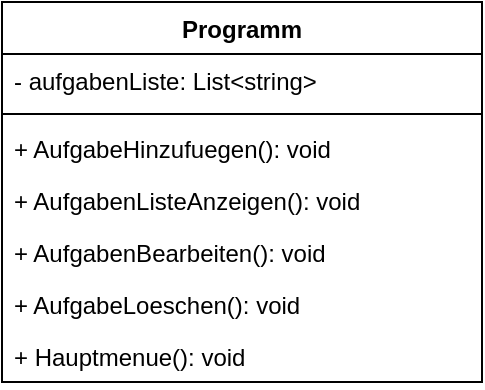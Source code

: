 <mxfile version="19.0.1" type="device"><diagram id="qsRuVRFiMrMJOo0dsZWQ" name="Seite-1"><mxGraphModel dx="591" dy="366" grid="1" gridSize="10" guides="1" tooltips="1" connect="1" arrows="1" fold="1" page="1" pageScale="1" pageWidth="827" pageHeight="1169" math="0" shadow="0"><root><mxCell id="0"/><mxCell id="1" parent="0"/><mxCell id="eOudmTWTu2ECvl-QLL2t-1" value="Programm" style="swimlane;fontStyle=1;align=center;verticalAlign=top;childLayout=stackLayout;horizontal=1;startSize=26;horizontalStack=0;resizeParent=1;resizeParentMax=0;resizeLast=0;collapsible=1;marginBottom=0;" vertex="1" parent="1"><mxGeometry x="330" y="130" width="240" height="190" as="geometry"/></mxCell><mxCell id="eOudmTWTu2ECvl-QLL2t-4" value="- aufgabenListe: List&lt;string&gt;" style="text;strokeColor=none;fillColor=none;align=left;verticalAlign=top;spacingLeft=4;spacingRight=4;overflow=hidden;rotatable=0;points=[[0,0.5],[1,0.5]];portConstraint=eastwest;" vertex="1" parent="eOudmTWTu2ECvl-QLL2t-1"><mxGeometry y="26" width="240" height="26" as="geometry"/></mxCell><mxCell id="eOudmTWTu2ECvl-QLL2t-3" value="" style="line;strokeWidth=1;fillColor=none;align=left;verticalAlign=middle;spacingTop=-1;spacingLeft=3;spacingRight=3;rotatable=0;labelPosition=right;points=[];portConstraint=eastwest;" vertex="1" parent="eOudmTWTu2ECvl-QLL2t-1"><mxGeometry y="52" width="240" height="8" as="geometry"/></mxCell><mxCell id="eOudmTWTu2ECvl-QLL2t-5" value="+ AufgabeHinzufuegen(): void" style="text;strokeColor=none;fillColor=none;align=left;verticalAlign=top;spacingLeft=4;spacingRight=4;overflow=hidden;rotatable=0;points=[[0,0.5],[1,0.5]];portConstraint=eastwest;" vertex="1" parent="eOudmTWTu2ECvl-QLL2t-1"><mxGeometry y="60" width="240" height="26" as="geometry"/></mxCell><mxCell id="eOudmTWTu2ECvl-QLL2t-6" value="+ AufgabenListeAnzeigen(): void" style="text;strokeColor=none;fillColor=none;align=left;verticalAlign=top;spacingLeft=4;spacingRight=4;overflow=hidden;rotatable=0;points=[[0,0.5],[1,0.5]];portConstraint=eastwest;" vertex="1" parent="eOudmTWTu2ECvl-QLL2t-1"><mxGeometry y="86" width="240" height="26" as="geometry"/></mxCell><mxCell id="eOudmTWTu2ECvl-QLL2t-7" value="+ AufgabenBearbeiten(): void" style="text;strokeColor=none;fillColor=none;align=left;verticalAlign=top;spacingLeft=4;spacingRight=4;overflow=hidden;rotatable=0;points=[[0,0.5],[1,0.5]];portConstraint=eastwest;" vertex="1" parent="eOudmTWTu2ECvl-QLL2t-1"><mxGeometry y="112" width="240" height="26" as="geometry"/></mxCell><mxCell id="eOudmTWTu2ECvl-QLL2t-8" value="+ AufgabeLoeschen(): void" style="text;strokeColor=none;fillColor=none;align=left;verticalAlign=top;spacingLeft=4;spacingRight=4;overflow=hidden;rotatable=0;points=[[0,0.5],[1,0.5]];portConstraint=eastwest;" vertex="1" parent="eOudmTWTu2ECvl-QLL2t-1"><mxGeometry y="138" width="240" height="26" as="geometry"/></mxCell><mxCell id="eOudmTWTu2ECvl-QLL2t-9" value="+ Hauptmenue(): void" style="text;strokeColor=none;fillColor=none;align=left;verticalAlign=top;spacingLeft=4;spacingRight=4;overflow=hidden;rotatable=0;points=[[0,0.5],[1,0.5]];portConstraint=eastwest;" vertex="1" parent="eOudmTWTu2ECvl-QLL2t-1"><mxGeometry y="164" width="240" height="26" as="geometry"/></mxCell></root></mxGraphModel></diagram></mxfile>